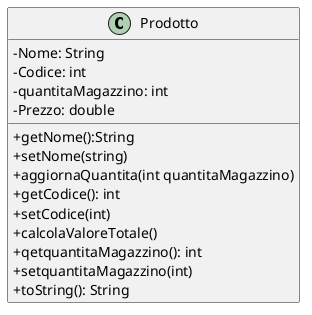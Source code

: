 @startuml
'https://plantuml.com/class-diagram
skinparam classAttributeIconSize 0
class Prodotto{
-Nome: String
-Codice: int
-quantitaMagazzino: int
-Prezzo: double
+getNome():String
+setNome(string)
+aggiornaQuantita(int quantitaMagazzino)
+getCodice(): int
+setCodice(int)
+calcolaValoreTotale()
+qetquantitaMagazzino(): int
+setquantitaMagazzino(int)
+toString(): String
}
@enduml